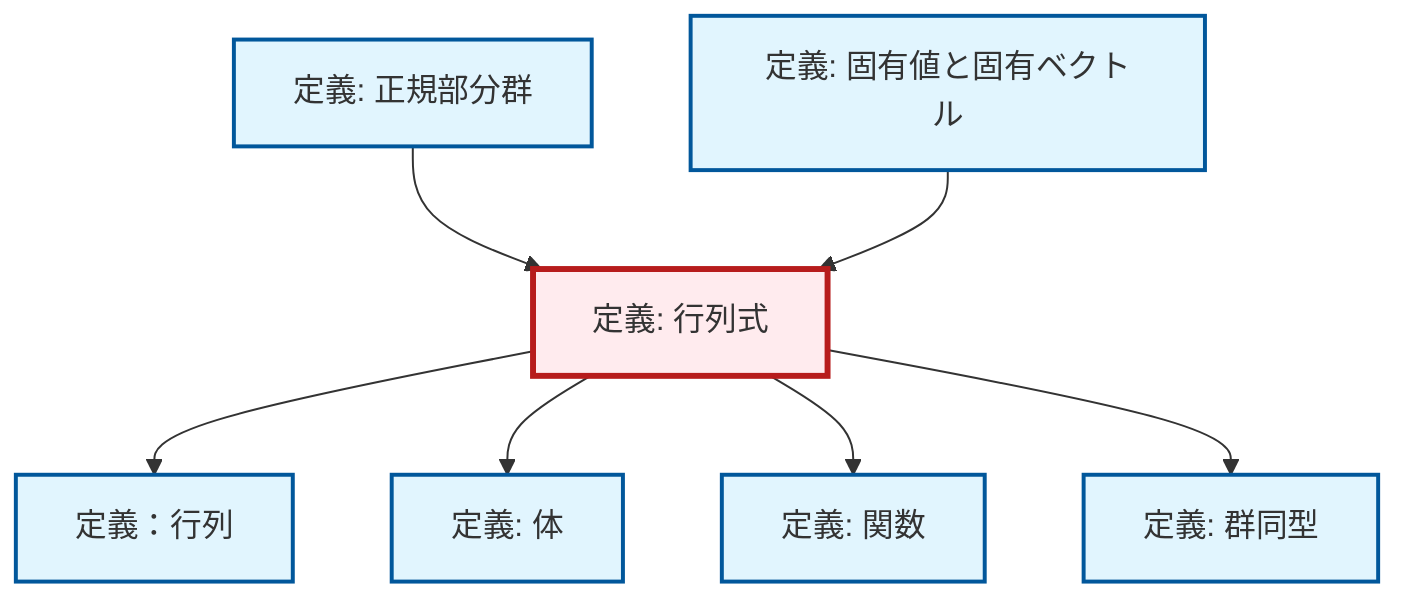 graph TD
    classDef definition fill:#e1f5fe,stroke:#01579b,stroke-width:2px
    classDef theorem fill:#f3e5f5,stroke:#4a148c,stroke-width:2px
    classDef axiom fill:#fff3e0,stroke:#e65100,stroke-width:2px
    classDef example fill:#e8f5e9,stroke:#1b5e20,stroke-width:2px
    classDef current fill:#ffebee,stroke:#b71c1c,stroke-width:3px
    def-field["定義: 体"]:::definition
    def-matrix["定義：行列"]:::definition
    def-determinant["定義: 行列式"]:::definition
    def-eigenvalue-eigenvector["定義: 固有値と固有ベクトル"]:::definition
    def-isomorphism["定義: 群同型"]:::definition
    def-normal-subgroup["定義: 正規部分群"]:::definition
    def-function["定義: 関数"]:::definition
    def-determinant --> def-matrix
    def-determinant --> def-field
    def-normal-subgroup --> def-determinant
    def-determinant --> def-function
    def-determinant --> def-isomorphism
    def-eigenvalue-eigenvector --> def-determinant
    class def-determinant current